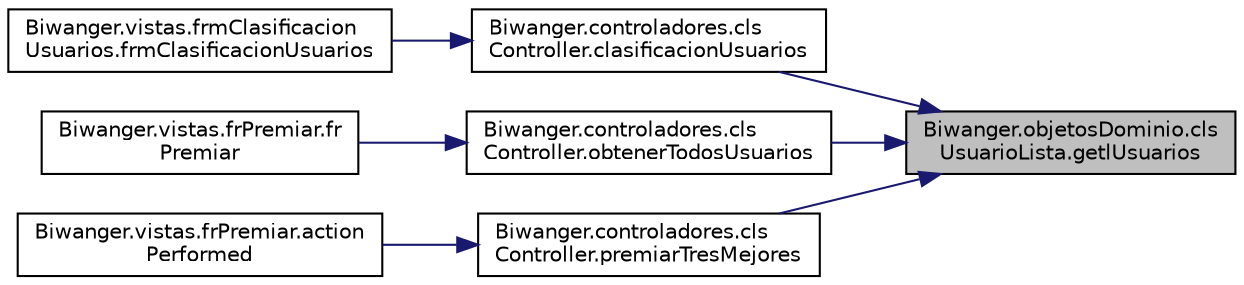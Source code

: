 digraph "Biwanger.objetosDominio.clsUsuarioLista.getlUsuarios"
{
 // LATEX_PDF_SIZE
  edge [fontname="Helvetica",fontsize="10",labelfontname="Helvetica",labelfontsize="10"];
  node [fontname="Helvetica",fontsize="10",shape=record];
  rankdir="RL";
  Node1 [label="Biwanger.objetosDominio.cls\lUsuarioLista.getlUsuarios",height=0.2,width=0.4,color="black", fillcolor="grey75", style="filled", fontcolor="black",tooltip=" "];
  Node1 -> Node2 [dir="back",color="midnightblue",fontsize="10",style="solid",fontname="Helvetica"];
  Node2 [label="Biwanger.controladores.cls\lController.clasificacionUsuarios",height=0.2,width=0.4,color="black", fillcolor="white", style="filled",URL="$class_biwanger_1_1controladores_1_1cls_controller.html#af1ee72f859fa8b1958ba6fb342e8d9f1",tooltip=" "];
  Node2 -> Node3 [dir="back",color="midnightblue",fontsize="10",style="solid",fontname="Helvetica"];
  Node3 [label="Biwanger.vistas.frmClasificacion\lUsuarios.frmClasificacionUsuarios",height=0.2,width=0.4,color="black", fillcolor="white", style="filled",URL="$class_biwanger_1_1vistas_1_1frm_clasificacion_usuarios.html#a1035516069f831792d411171cecd80ca",tooltip=" "];
  Node1 -> Node4 [dir="back",color="midnightblue",fontsize="10",style="solid",fontname="Helvetica"];
  Node4 [label="Biwanger.controladores.cls\lController.obtenerTodosUsuarios",height=0.2,width=0.4,color="black", fillcolor="white", style="filled",URL="$class_biwanger_1_1controladores_1_1cls_controller.html#a1e35592049704e990f546b22984a3dff",tooltip=" "];
  Node4 -> Node5 [dir="back",color="midnightblue",fontsize="10",style="solid",fontname="Helvetica"];
  Node5 [label="Biwanger.vistas.frPremiar.fr\lPremiar",height=0.2,width=0.4,color="black", fillcolor="white", style="filled",URL="$class_biwanger_1_1vistas_1_1fr_premiar.html#a7cb452d6c45e22b927abcef8cdf0b226",tooltip=" "];
  Node1 -> Node6 [dir="back",color="midnightblue",fontsize="10",style="solid",fontname="Helvetica"];
  Node6 [label="Biwanger.controladores.cls\lController.premiarTresMejores",height=0.2,width=0.4,color="black", fillcolor="white", style="filled",URL="$class_biwanger_1_1controladores_1_1cls_controller.html#a46e8764519ca789af02120f8948bba1f",tooltip=" "];
  Node6 -> Node7 [dir="back",color="midnightblue",fontsize="10",style="solid",fontname="Helvetica"];
  Node7 [label="Biwanger.vistas.frPremiar.action\lPerformed",height=0.2,width=0.4,color="black", fillcolor="white", style="filled",URL="$class_biwanger_1_1vistas_1_1fr_premiar.html#a354f832429b580fe420a29a13aff7fcf",tooltip=" "];
}
